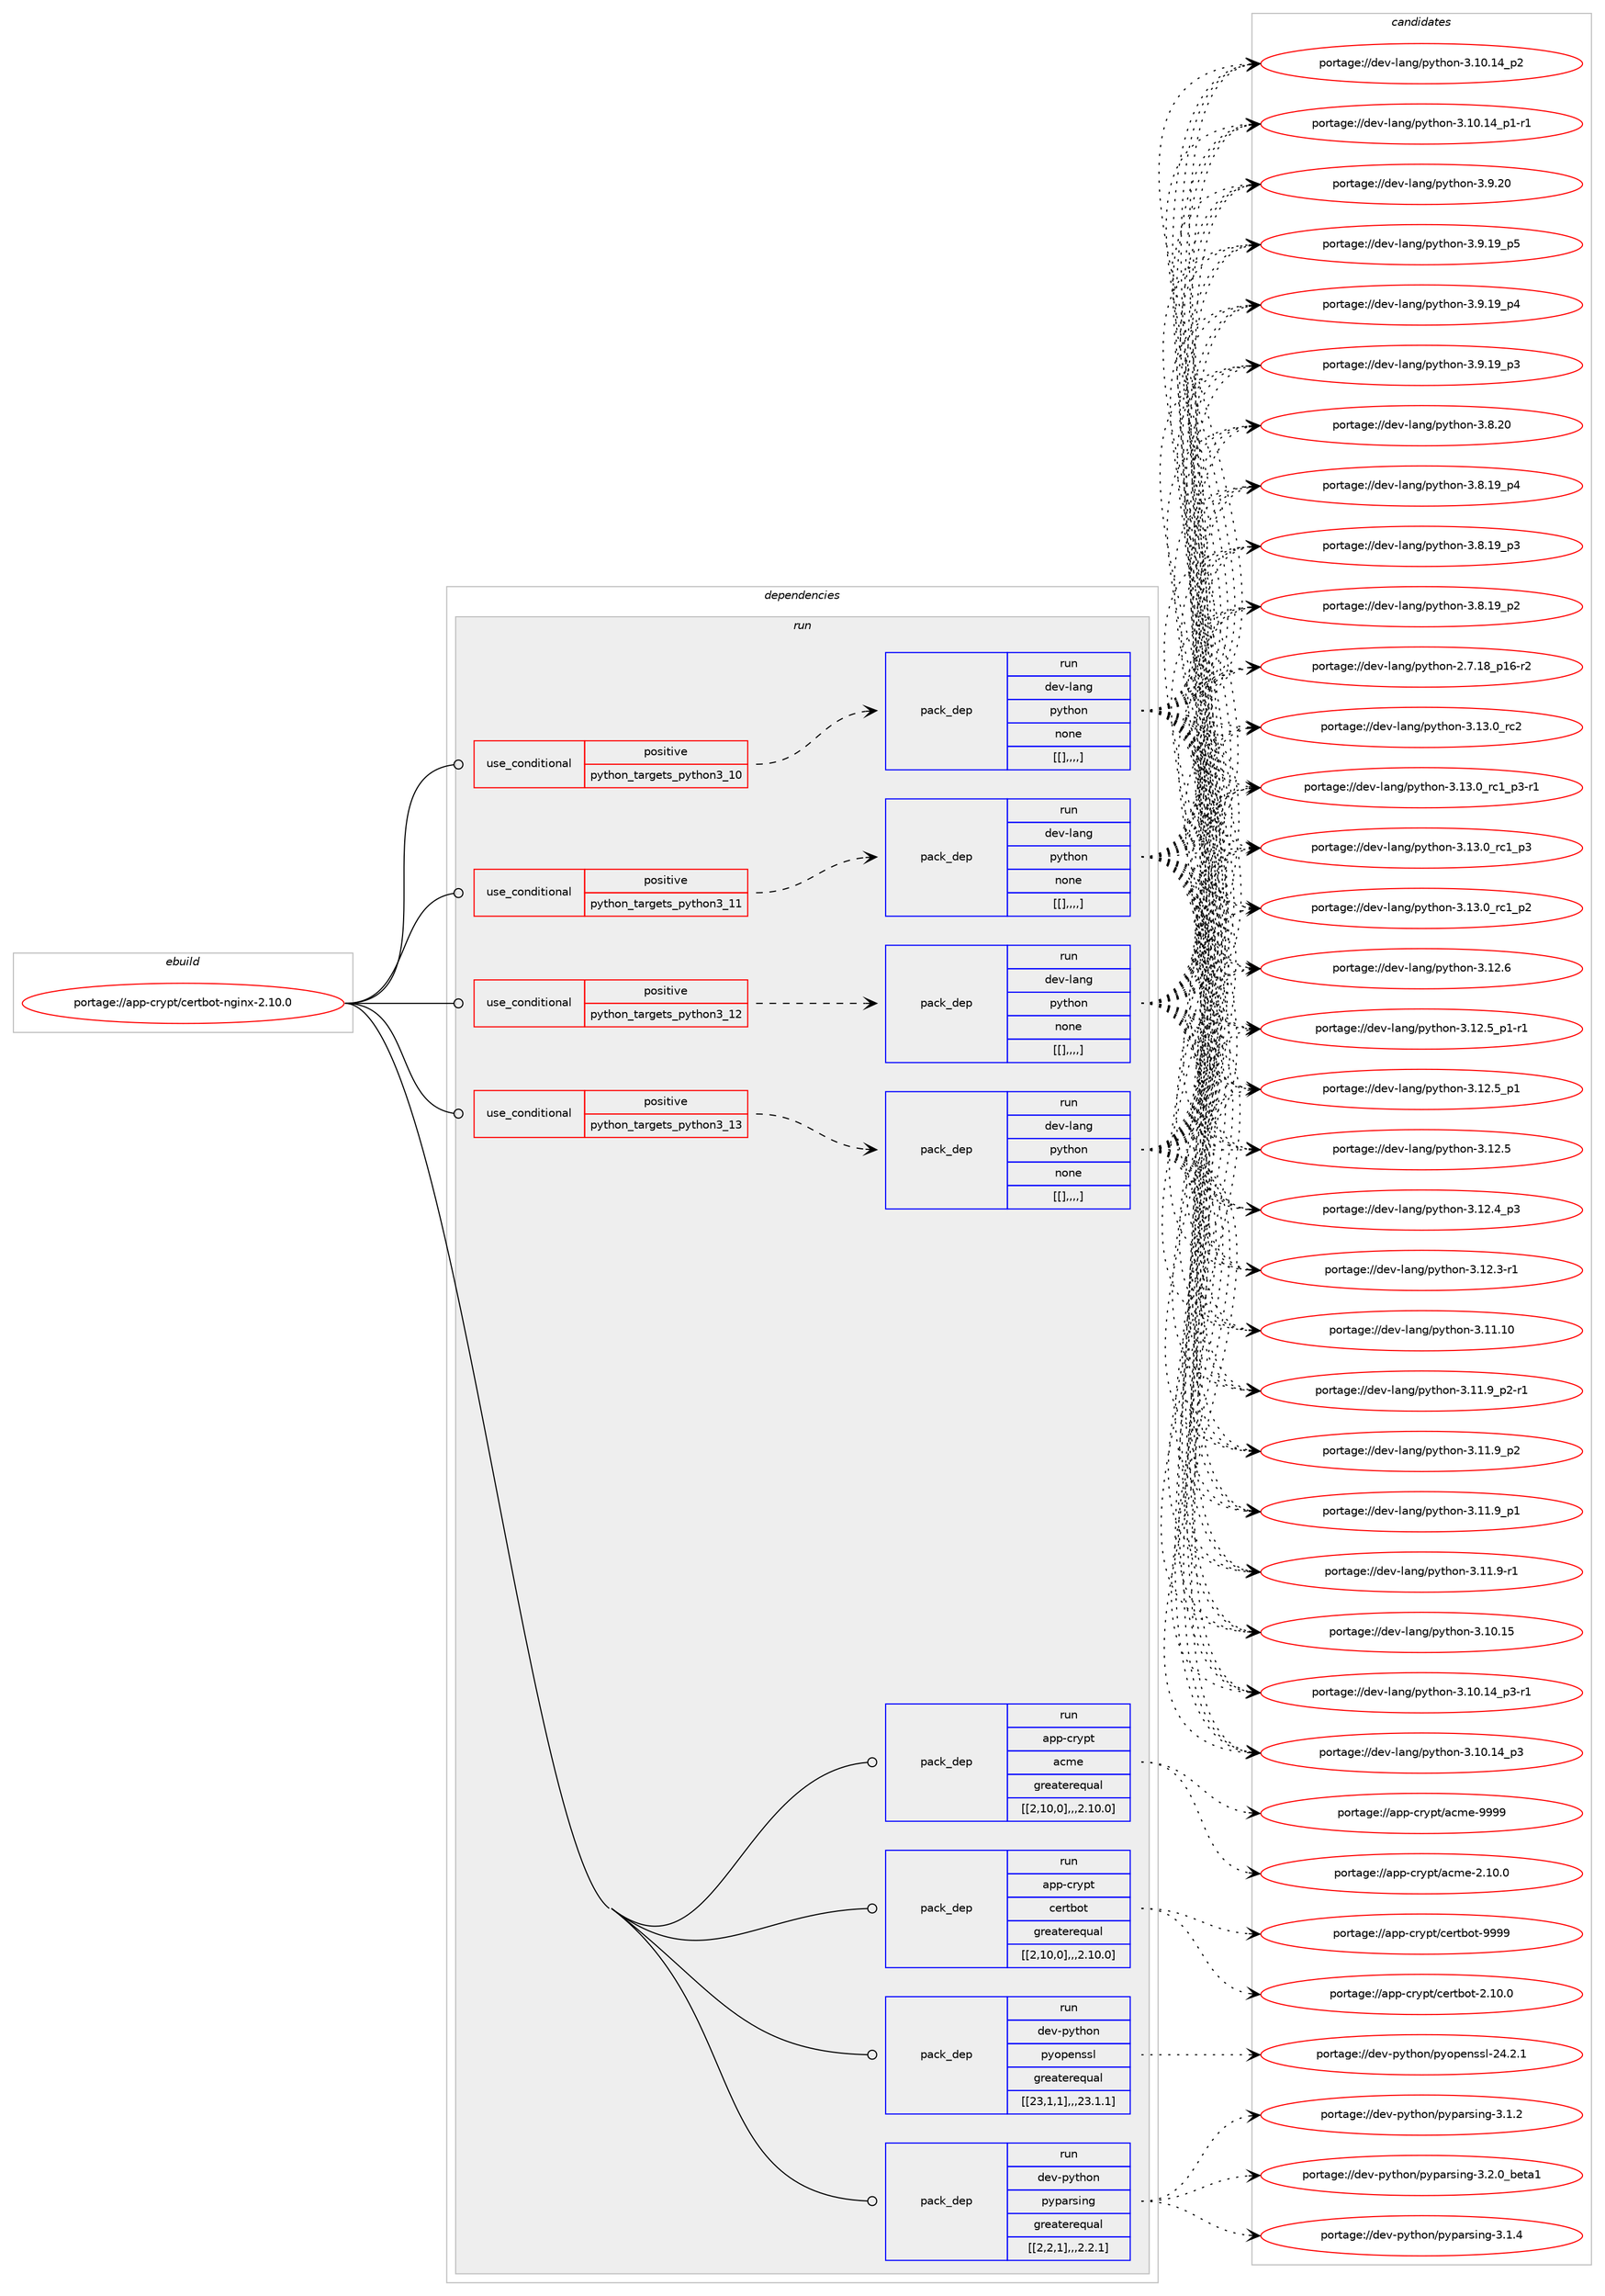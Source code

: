 digraph prolog {

# *************
# Graph options
# *************

newrank=true;
concentrate=true;
compound=true;
graph [rankdir=LR,fontname=Helvetica,fontsize=10,ranksep=1.5];#, ranksep=2.5, nodesep=0.2];
edge  [arrowhead=vee];
node  [fontname=Helvetica,fontsize=10];

# **********
# The ebuild
# **********

subgraph cluster_leftcol {
color=gray;
label=<<i>ebuild</i>>;
id [label="portage://app-crypt/certbot-nginx-2.10.0", color=red, width=4, href="../app-crypt/certbot-nginx-2.10.0.svg"];
}

# ****************
# The dependencies
# ****************

subgraph cluster_midcol {
color=gray;
label=<<i>dependencies</i>>;
subgraph cluster_compile {
fillcolor="#eeeeee";
style=filled;
label=<<i>compile</i>>;
}
subgraph cluster_compileandrun {
fillcolor="#eeeeee";
style=filled;
label=<<i>compile and run</i>>;
}
subgraph cluster_run {
fillcolor="#eeeeee";
style=filled;
label=<<i>run</i>>;
subgraph cond3519 {
dependency12865 [label=<<TABLE BORDER="0" CELLBORDER="1" CELLSPACING="0" CELLPADDING="4"><TR><TD ROWSPAN="3" CELLPADDING="10">use_conditional</TD></TR><TR><TD>positive</TD></TR><TR><TD>python_targets_python3_10</TD></TR></TABLE>>, shape=none, color=red];
subgraph pack9276 {
dependency12866 [label=<<TABLE BORDER="0" CELLBORDER="1" CELLSPACING="0" CELLPADDING="4" WIDTH="220"><TR><TD ROWSPAN="6" CELLPADDING="30">pack_dep</TD></TR><TR><TD WIDTH="110">run</TD></TR><TR><TD>dev-lang</TD></TR><TR><TD>python</TD></TR><TR><TD>none</TD></TR><TR><TD>[[],,,,]</TD></TR></TABLE>>, shape=none, color=blue];
}
dependency12865:e -> dependency12866:w [weight=20,style="dashed",arrowhead="vee"];
}
id:e -> dependency12865:w [weight=20,style="solid",arrowhead="odot"];
subgraph cond3520 {
dependency12867 [label=<<TABLE BORDER="0" CELLBORDER="1" CELLSPACING="0" CELLPADDING="4"><TR><TD ROWSPAN="3" CELLPADDING="10">use_conditional</TD></TR><TR><TD>positive</TD></TR><TR><TD>python_targets_python3_11</TD></TR></TABLE>>, shape=none, color=red];
subgraph pack9277 {
dependency12868 [label=<<TABLE BORDER="0" CELLBORDER="1" CELLSPACING="0" CELLPADDING="4" WIDTH="220"><TR><TD ROWSPAN="6" CELLPADDING="30">pack_dep</TD></TR><TR><TD WIDTH="110">run</TD></TR><TR><TD>dev-lang</TD></TR><TR><TD>python</TD></TR><TR><TD>none</TD></TR><TR><TD>[[],,,,]</TD></TR></TABLE>>, shape=none, color=blue];
}
dependency12867:e -> dependency12868:w [weight=20,style="dashed",arrowhead="vee"];
}
id:e -> dependency12867:w [weight=20,style="solid",arrowhead="odot"];
subgraph cond3521 {
dependency12869 [label=<<TABLE BORDER="0" CELLBORDER="1" CELLSPACING="0" CELLPADDING="4"><TR><TD ROWSPAN="3" CELLPADDING="10">use_conditional</TD></TR><TR><TD>positive</TD></TR><TR><TD>python_targets_python3_12</TD></TR></TABLE>>, shape=none, color=red];
subgraph pack9278 {
dependency12870 [label=<<TABLE BORDER="0" CELLBORDER="1" CELLSPACING="0" CELLPADDING="4" WIDTH="220"><TR><TD ROWSPAN="6" CELLPADDING="30">pack_dep</TD></TR><TR><TD WIDTH="110">run</TD></TR><TR><TD>dev-lang</TD></TR><TR><TD>python</TD></TR><TR><TD>none</TD></TR><TR><TD>[[],,,,]</TD></TR></TABLE>>, shape=none, color=blue];
}
dependency12869:e -> dependency12870:w [weight=20,style="dashed",arrowhead="vee"];
}
id:e -> dependency12869:w [weight=20,style="solid",arrowhead="odot"];
subgraph cond3522 {
dependency12871 [label=<<TABLE BORDER="0" CELLBORDER="1" CELLSPACING="0" CELLPADDING="4"><TR><TD ROWSPAN="3" CELLPADDING="10">use_conditional</TD></TR><TR><TD>positive</TD></TR><TR><TD>python_targets_python3_13</TD></TR></TABLE>>, shape=none, color=red];
subgraph pack9279 {
dependency12872 [label=<<TABLE BORDER="0" CELLBORDER="1" CELLSPACING="0" CELLPADDING="4" WIDTH="220"><TR><TD ROWSPAN="6" CELLPADDING="30">pack_dep</TD></TR><TR><TD WIDTH="110">run</TD></TR><TR><TD>dev-lang</TD></TR><TR><TD>python</TD></TR><TR><TD>none</TD></TR><TR><TD>[[],,,,]</TD></TR></TABLE>>, shape=none, color=blue];
}
dependency12871:e -> dependency12872:w [weight=20,style="dashed",arrowhead="vee"];
}
id:e -> dependency12871:w [weight=20,style="solid",arrowhead="odot"];
subgraph pack9280 {
dependency12873 [label=<<TABLE BORDER="0" CELLBORDER="1" CELLSPACING="0" CELLPADDING="4" WIDTH="220"><TR><TD ROWSPAN="6" CELLPADDING="30">pack_dep</TD></TR><TR><TD WIDTH="110">run</TD></TR><TR><TD>app-crypt</TD></TR><TR><TD>acme</TD></TR><TR><TD>greaterequal</TD></TR><TR><TD>[[2,10,0],,,2.10.0]</TD></TR></TABLE>>, shape=none, color=blue];
}
id:e -> dependency12873:w [weight=20,style="solid",arrowhead="odot"];
subgraph pack9281 {
dependency12874 [label=<<TABLE BORDER="0" CELLBORDER="1" CELLSPACING="0" CELLPADDING="4" WIDTH="220"><TR><TD ROWSPAN="6" CELLPADDING="30">pack_dep</TD></TR><TR><TD WIDTH="110">run</TD></TR><TR><TD>app-crypt</TD></TR><TR><TD>certbot</TD></TR><TR><TD>greaterequal</TD></TR><TR><TD>[[2,10,0],,,2.10.0]</TD></TR></TABLE>>, shape=none, color=blue];
}
id:e -> dependency12874:w [weight=20,style="solid",arrowhead="odot"];
subgraph pack9282 {
dependency12875 [label=<<TABLE BORDER="0" CELLBORDER="1" CELLSPACING="0" CELLPADDING="4" WIDTH="220"><TR><TD ROWSPAN="6" CELLPADDING="30">pack_dep</TD></TR><TR><TD WIDTH="110">run</TD></TR><TR><TD>dev-python</TD></TR><TR><TD>pyopenssl</TD></TR><TR><TD>greaterequal</TD></TR><TR><TD>[[23,1,1],,,23.1.1]</TD></TR></TABLE>>, shape=none, color=blue];
}
id:e -> dependency12875:w [weight=20,style="solid",arrowhead="odot"];
subgraph pack9283 {
dependency12876 [label=<<TABLE BORDER="0" CELLBORDER="1" CELLSPACING="0" CELLPADDING="4" WIDTH="220"><TR><TD ROWSPAN="6" CELLPADDING="30">pack_dep</TD></TR><TR><TD WIDTH="110">run</TD></TR><TR><TD>dev-python</TD></TR><TR><TD>pyparsing</TD></TR><TR><TD>greaterequal</TD></TR><TR><TD>[[2,2,1],,,2.2.1]</TD></TR></TABLE>>, shape=none, color=blue];
}
id:e -> dependency12876:w [weight=20,style="solid",arrowhead="odot"];
}
}

# **************
# The candidates
# **************

subgraph cluster_choices {
rank=same;
color=gray;
label=<<i>candidates</i>>;

subgraph choice9276 {
color=black;
nodesep=1;
choice10010111845108971101034711212111610411111045514649514648951149950 [label="portage://dev-lang/python-3.13.0_rc2", color=red, width=4,href="../dev-lang/python-3.13.0_rc2.svg"];
choice1001011184510897110103471121211161041111104551464951464895114994995112514511449 [label="portage://dev-lang/python-3.13.0_rc1_p3-r1", color=red, width=4,href="../dev-lang/python-3.13.0_rc1_p3-r1.svg"];
choice100101118451089711010347112121116104111110455146495146489511499499511251 [label="portage://dev-lang/python-3.13.0_rc1_p3", color=red, width=4,href="../dev-lang/python-3.13.0_rc1_p3.svg"];
choice100101118451089711010347112121116104111110455146495146489511499499511250 [label="portage://dev-lang/python-3.13.0_rc1_p2", color=red, width=4,href="../dev-lang/python-3.13.0_rc1_p2.svg"];
choice10010111845108971101034711212111610411111045514649504654 [label="portage://dev-lang/python-3.12.6", color=red, width=4,href="../dev-lang/python-3.12.6.svg"];
choice1001011184510897110103471121211161041111104551464950465395112494511449 [label="portage://dev-lang/python-3.12.5_p1-r1", color=red, width=4,href="../dev-lang/python-3.12.5_p1-r1.svg"];
choice100101118451089711010347112121116104111110455146495046539511249 [label="portage://dev-lang/python-3.12.5_p1", color=red, width=4,href="../dev-lang/python-3.12.5_p1.svg"];
choice10010111845108971101034711212111610411111045514649504653 [label="portage://dev-lang/python-3.12.5", color=red, width=4,href="../dev-lang/python-3.12.5.svg"];
choice100101118451089711010347112121116104111110455146495046529511251 [label="portage://dev-lang/python-3.12.4_p3", color=red, width=4,href="../dev-lang/python-3.12.4_p3.svg"];
choice100101118451089711010347112121116104111110455146495046514511449 [label="portage://dev-lang/python-3.12.3-r1", color=red, width=4,href="../dev-lang/python-3.12.3-r1.svg"];
choice1001011184510897110103471121211161041111104551464949464948 [label="portage://dev-lang/python-3.11.10", color=red, width=4,href="../dev-lang/python-3.11.10.svg"];
choice1001011184510897110103471121211161041111104551464949465795112504511449 [label="portage://dev-lang/python-3.11.9_p2-r1", color=red, width=4,href="../dev-lang/python-3.11.9_p2-r1.svg"];
choice100101118451089711010347112121116104111110455146494946579511250 [label="portage://dev-lang/python-3.11.9_p2", color=red, width=4,href="../dev-lang/python-3.11.9_p2.svg"];
choice100101118451089711010347112121116104111110455146494946579511249 [label="portage://dev-lang/python-3.11.9_p1", color=red, width=4,href="../dev-lang/python-3.11.9_p1.svg"];
choice100101118451089711010347112121116104111110455146494946574511449 [label="portage://dev-lang/python-3.11.9-r1", color=red, width=4,href="../dev-lang/python-3.11.9-r1.svg"];
choice1001011184510897110103471121211161041111104551464948464953 [label="portage://dev-lang/python-3.10.15", color=red, width=4,href="../dev-lang/python-3.10.15.svg"];
choice100101118451089711010347112121116104111110455146494846495295112514511449 [label="portage://dev-lang/python-3.10.14_p3-r1", color=red, width=4,href="../dev-lang/python-3.10.14_p3-r1.svg"];
choice10010111845108971101034711212111610411111045514649484649529511251 [label="portage://dev-lang/python-3.10.14_p3", color=red, width=4,href="../dev-lang/python-3.10.14_p3.svg"];
choice10010111845108971101034711212111610411111045514649484649529511250 [label="portage://dev-lang/python-3.10.14_p2", color=red, width=4,href="../dev-lang/python-3.10.14_p2.svg"];
choice100101118451089711010347112121116104111110455146494846495295112494511449 [label="portage://dev-lang/python-3.10.14_p1-r1", color=red, width=4,href="../dev-lang/python-3.10.14_p1-r1.svg"];
choice10010111845108971101034711212111610411111045514657465048 [label="portage://dev-lang/python-3.9.20", color=red, width=4,href="../dev-lang/python-3.9.20.svg"];
choice100101118451089711010347112121116104111110455146574649579511253 [label="portage://dev-lang/python-3.9.19_p5", color=red, width=4,href="../dev-lang/python-3.9.19_p5.svg"];
choice100101118451089711010347112121116104111110455146574649579511252 [label="portage://dev-lang/python-3.9.19_p4", color=red, width=4,href="../dev-lang/python-3.9.19_p4.svg"];
choice100101118451089711010347112121116104111110455146574649579511251 [label="portage://dev-lang/python-3.9.19_p3", color=red, width=4,href="../dev-lang/python-3.9.19_p3.svg"];
choice10010111845108971101034711212111610411111045514656465048 [label="portage://dev-lang/python-3.8.20", color=red, width=4,href="../dev-lang/python-3.8.20.svg"];
choice100101118451089711010347112121116104111110455146564649579511252 [label="portage://dev-lang/python-3.8.19_p4", color=red, width=4,href="../dev-lang/python-3.8.19_p4.svg"];
choice100101118451089711010347112121116104111110455146564649579511251 [label="portage://dev-lang/python-3.8.19_p3", color=red, width=4,href="../dev-lang/python-3.8.19_p3.svg"];
choice100101118451089711010347112121116104111110455146564649579511250 [label="portage://dev-lang/python-3.8.19_p2", color=red, width=4,href="../dev-lang/python-3.8.19_p2.svg"];
choice100101118451089711010347112121116104111110455046554649569511249544511450 [label="portage://dev-lang/python-2.7.18_p16-r2", color=red, width=4,href="../dev-lang/python-2.7.18_p16-r2.svg"];
dependency12866:e -> choice10010111845108971101034711212111610411111045514649514648951149950:w [style=dotted,weight="100"];
dependency12866:e -> choice1001011184510897110103471121211161041111104551464951464895114994995112514511449:w [style=dotted,weight="100"];
dependency12866:e -> choice100101118451089711010347112121116104111110455146495146489511499499511251:w [style=dotted,weight="100"];
dependency12866:e -> choice100101118451089711010347112121116104111110455146495146489511499499511250:w [style=dotted,weight="100"];
dependency12866:e -> choice10010111845108971101034711212111610411111045514649504654:w [style=dotted,weight="100"];
dependency12866:e -> choice1001011184510897110103471121211161041111104551464950465395112494511449:w [style=dotted,weight="100"];
dependency12866:e -> choice100101118451089711010347112121116104111110455146495046539511249:w [style=dotted,weight="100"];
dependency12866:e -> choice10010111845108971101034711212111610411111045514649504653:w [style=dotted,weight="100"];
dependency12866:e -> choice100101118451089711010347112121116104111110455146495046529511251:w [style=dotted,weight="100"];
dependency12866:e -> choice100101118451089711010347112121116104111110455146495046514511449:w [style=dotted,weight="100"];
dependency12866:e -> choice1001011184510897110103471121211161041111104551464949464948:w [style=dotted,weight="100"];
dependency12866:e -> choice1001011184510897110103471121211161041111104551464949465795112504511449:w [style=dotted,weight="100"];
dependency12866:e -> choice100101118451089711010347112121116104111110455146494946579511250:w [style=dotted,weight="100"];
dependency12866:e -> choice100101118451089711010347112121116104111110455146494946579511249:w [style=dotted,weight="100"];
dependency12866:e -> choice100101118451089711010347112121116104111110455146494946574511449:w [style=dotted,weight="100"];
dependency12866:e -> choice1001011184510897110103471121211161041111104551464948464953:w [style=dotted,weight="100"];
dependency12866:e -> choice100101118451089711010347112121116104111110455146494846495295112514511449:w [style=dotted,weight="100"];
dependency12866:e -> choice10010111845108971101034711212111610411111045514649484649529511251:w [style=dotted,weight="100"];
dependency12866:e -> choice10010111845108971101034711212111610411111045514649484649529511250:w [style=dotted,weight="100"];
dependency12866:e -> choice100101118451089711010347112121116104111110455146494846495295112494511449:w [style=dotted,weight="100"];
dependency12866:e -> choice10010111845108971101034711212111610411111045514657465048:w [style=dotted,weight="100"];
dependency12866:e -> choice100101118451089711010347112121116104111110455146574649579511253:w [style=dotted,weight="100"];
dependency12866:e -> choice100101118451089711010347112121116104111110455146574649579511252:w [style=dotted,weight="100"];
dependency12866:e -> choice100101118451089711010347112121116104111110455146574649579511251:w [style=dotted,weight="100"];
dependency12866:e -> choice10010111845108971101034711212111610411111045514656465048:w [style=dotted,weight="100"];
dependency12866:e -> choice100101118451089711010347112121116104111110455146564649579511252:w [style=dotted,weight="100"];
dependency12866:e -> choice100101118451089711010347112121116104111110455146564649579511251:w [style=dotted,weight="100"];
dependency12866:e -> choice100101118451089711010347112121116104111110455146564649579511250:w [style=dotted,weight="100"];
dependency12866:e -> choice100101118451089711010347112121116104111110455046554649569511249544511450:w [style=dotted,weight="100"];
}
subgraph choice9277 {
color=black;
nodesep=1;
choice10010111845108971101034711212111610411111045514649514648951149950 [label="portage://dev-lang/python-3.13.0_rc2", color=red, width=4,href="../dev-lang/python-3.13.0_rc2.svg"];
choice1001011184510897110103471121211161041111104551464951464895114994995112514511449 [label="portage://dev-lang/python-3.13.0_rc1_p3-r1", color=red, width=4,href="../dev-lang/python-3.13.0_rc1_p3-r1.svg"];
choice100101118451089711010347112121116104111110455146495146489511499499511251 [label="portage://dev-lang/python-3.13.0_rc1_p3", color=red, width=4,href="../dev-lang/python-3.13.0_rc1_p3.svg"];
choice100101118451089711010347112121116104111110455146495146489511499499511250 [label="portage://dev-lang/python-3.13.0_rc1_p2", color=red, width=4,href="../dev-lang/python-3.13.0_rc1_p2.svg"];
choice10010111845108971101034711212111610411111045514649504654 [label="portage://dev-lang/python-3.12.6", color=red, width=4,href="../dev-lang/python-3.12.6.svg"];
choice1001011184510897110103471121211161041111104551464950465395112494511449 [label="portage://dev-lang/python-3.12.5_p1-r1", color=red, width=4,href="../dev-lang/python-3.12.5_p1-r1.svg"];
choice100101118451089711010347112121116104111110455146495046539511249 [label="portage://dev-lang/python-3.12.5_p1", color=red, width=4,href="../dev-lang/python-3.12.5_p1.svg"];
choice10010111845108971101034711212111610411111045514649504653 [label="portage://dev-lang/python-3.12.5", color=red, width=4,href="../dev-lang/python-3.12.5.svg"];
choice100101118451089711010347112121116104111110455146495046529511251 [label="portage://dev-lang/python-3.12.4_p3", color=red, width=4,href="../dev-lang/python-3.12.4_p3.svg"];
choice100101118451089711010347112121116104111110455146495046514511449 [label="portage://dev-lang/python-3.12.3-r1", color=red, width=4,href="../dev-lang/python-3.12.3-r1.svg"];
choice1001011184510897110103471121211161041111104551464949464948 [label="portage://dev-lang/python-3.11.10", color=red, width=4,href="../dev-lang/python-3.11.10.svg"];
choice1001011184510897110103471121211161041111104551464949465795112504511449 [label="portage://dev-lang/python-3.11.9_p2-r1", color=red, width=4,href="../dev-lang/python-3.11.9_p2-r1.svg"];
choice100101118451089711010347112121116104111110455146494946579511250 [label="portage://dev-lang/python-3.11.9_p2", color=red, width=4,href="../dev-lang/python-3.11.9_p2.svg"];
choice100101118451089711010347112121116104111110455146494946579511249 [label="portage://dev-lang/python-3.11.9_p1", color=red, width=4,href="../dev-lang/python-3.11.9_p1.svg"];
choice100101118451089711010347112121116104111110455146494946574511449 [label="portage://dev-lang/python-3.11.9-r1", color=red, width=4,href="../dev-lang/python-3.11.9-r1.svg"];
choice1001011184510897110103471121211161041111104551464948464953 [label="portage://dev-lang/python-3.10.15", color=red, width=4,href="../dev-lang/python-3.10.15.svg"];
choice100101118451089711010347112121116104111110455146494846495295112514511449 [label="portage://dev-lang/python-3.10.14_p3-r1", color=red, width=4,href="../dev-lang/python-3.10.14_p3-r1.svg"];
choice10010111845108971101034711212111610411111045514649484649529511251 [label="portage://dev-lang/python-3.10.14_p3", color=red, width=4,href="../dev-lang/python-3.10.14_p3.svg"];
choice10010111845108971101034711212111610411111045514649484649529511250 [label="portage://dev-lang/python-3.10.14_p2", color=red, width=4,href="../dev-lang/python-3.10.14_p2.svg"];
choice100101118451089711010347112121116104111110455146494846495295112494511449 [label="portage://dev-lang/python-3.10.14_p1-r1", color=red, width=4,href="../dev-lang/python-3.10.14_p1-r1.svg"];
choice10010111845108971101034711212111610411111045514657465048 [label="portage://dev-lang/python-3.9.20", color=red, width=4,href="../dev-lang/python-3.9.20.svg"];
choice100101118451089711010347112121116104111110455146574649579511253 [label="portage://dev-lang/python-3.9.19_p5", color=red, width=4,href="../dev-lang/python-3.9.19_p5.svg"];
choice100101118451089711010347112121116104111110455146574649579511252 [label="portage://dev-lang/python-3.9.19_p4", color=red, width=4,href="../dev-lang/python-3.9.19_p4.svg"];
choice100101118451089711010347112121116104111110455146574649579511251 [label="portage://dev-lang/python-3.9.19_p3", color=red, width=4,href="../dev-lang/python-3.9.19_p3.svg"];
choice10010111845108971101034711212111610411111045514656465048 [label="portage://dev-lang/python-3.8.20", color=red, width=4,href="../dev-lang/python-3.8.20.svg"];
choice100101118451089711010347112121116104111110455146564649579511252 [label="portage://dev-lang/python-3.8.19_p4", color=red, width=4,href="../dev-lang/python-3.8.19_p4.svg"];
choice100101118451089711010347112121116104111110455146564649579511251 [label="portage://dev-lang/python-3.8.19_p3", color=red, width=4,href="../dev-lang/python-3.8.19_p3.svg"];
choice100101118451089711010347112121116104111110455146564649579511250 [label="portage://dev-lang/python-3.8.19_p2", color=red, width=4,href="../dev-lang/python-3.8.19_p2.svg"];
choice100101118451089711010347112121116104111110455046554649569511249544511450 [label="portage://dev-lang/python-2.7.18_p16-r2", color=red, width=4,href="../dev-lang/python-2.7.18_p16-r2.svg"];
dependency12868:e -> choice10010111845108971101034711212111610411111045514649514648951149950:w [style=dotted,weight="100"];
dependency12868:e -> choice1001011184510897110103471121211161041111104551464951464895114994995112514511449:w [style=dotted,weight="100"];
dependency12868:e -> choice100101118451089711010347112121116104111110455146495146489511499499511251:w [style=dotted,weight="100"];
dependency12868:e -> choice100101118451089711010347112121116104111110455146495146489511499499511250:w [style=dotted,weight="100"];
dependency12868:e -> choice10010111845108971101034711212111610411111045514649504654:w [style=dotted,weight="100"];
dependency12868:e -> choice1001011184510897110103471121211161041111104551464950465395112494511449:w [style=dotted,weight="100"];
dependency12868:e -> choice100101118451089711010347112121116104111110455146495046539511249:w [style=dotted,weight="100"];
dependency12868:e -> choice10010111845108971101034711212111610411111045514649504653:w [style=dotted,weight="100"];
dependency12868:e -> choice100101118451089711010347112121116104111110455146495046529511251:w [style=dotted,weight="100"];
dependency12868:e -> choice100101118451089711010347112121116104111110455146495046514511449:w [style=dotted,weight="100"];
dependency12868:e -> choice1001011184510897110103471121211161041111104551464949464948:w [style=dotted,weight="100"];
dependency12868:e -> choice1001011184510897110103471121211161041111104551464949465795112504511449:w [style=dotted,weight="100"];
dependency12868:e -> choice100101118451089711010347112121116104111110455146494946579511250:w [style=dotted,weight="100"];
dependency12868:e -> choice100101118451089711010347112121116104111110455146494946579511249:w [style=dotted,weight="100"];
dependency12868:e -> choice100101118451089711010347112121116104111110455146494946574511449:w [style=dotted,weight="100"];
dependency12868:e -> choice1001011184510897110103471121211161041111104551464948464953:w [style=dotted,weight="100"];
dependency12868:e -> choice100101118451089711010347112121116104111110455146494846495295112514511449:w [style=dotted,weight="100"];
dependency12868:e -> choice10010111845108971101034711212111610411111045514649484649529511251:w [style=dotted,weight="100"];
dependency12868:e -> choice10010111845108971101034711212111610411111045514649484649529511250:w [style=dotted,weight="100"];
dependency12868:e -> choice100101118451089711010347112121116104111110455146494846495295112494511449:w [style=dotted,weight="100"];
dependency12868:e -> choice10010111845108971101034711212111610411111045514657465048:w [style=dotted,weight="100"];
dependency12868:e -> choice100101118451089711010347112121116104111110455146574649579511253:w [style=dotted,weight="100"];
dependency12868:e -> choice100101118451089711010347112121116104111110455146574649579511252:w [style=dotted,weight="100"];
dependency12868:e -> choice100101118451089711010347112121116104111110455146574649579511251:w [style=dotted,weight="100"];
dependency12868:e -> choice10010111845108971101034711212111610411111045514656465048:w [style=dotted,weight="100"];
dependency12868:e -> choice100101118451089711010347112121116104111110455146564649579511252:w [style=dotted,weight="100"];
dependency12868:e -> choice100101118451089711010347112121116104111110455146564649579511251:w [style=dotted,weight="100"];
dependency12868:e -> choice100101118451089711010347112121116104111110455146564649579511250:w [style=dotted,weight="100"];
dependency12868:e -> choice100101118451089711010347112121116104111110455046554649569511249544511450:w [style=dotted,weight="100"];
}
subgraph choice9278 {
color=black;
nodesep=1;
choice10010111845108971101034711212111610411111045514649514648951149950 [label="portage://dev-lang/python-3.13.0_rc2", color=red, width=4,href="../dev-lang/python-3.13.0_rc2.svg"];
choice1001011184510897110103471121211161041111104551464951464895114994995112514511449 [label="portage://dev-lang/python-3.13.0_rc1_p3-r1", color=red, width=4,href="../dev-lang/python-3.13.0_rc1_p3-r1.svg"];
choice100101118451089711010347112121116104111110455146495146489511499499511251 [label="portage://dev-lang/python-3.13.0_rc1_p3", color=red, width=4,href="../dev-lang/python-3.13.0_rc1_p3.svg"];
choice100101118451089711010347112121116104111110455146495146489511499499511250 [label="portage://dev-lang/python-3.13.0_rc1_p2", color=red, width=4,href="../dev-lang/python-3.13.0_rc1_p2.svg"];
choice10010111845108971101034711212111610411111045514649504654 [label="portage://dev-lang/python-3.12.6", color=red, width=4,href="../dev-lang/python-3.12.6.svg"];
choice1001011184510897110103471121211161041111104551464950465395112494511449 [label="portage://dev-lang/python-3.12.5_p1-r1", color=red, width=4,href="../dev-lang/python-3.12.5_p1-r1.svg"];
choice100101118451089711010347112121116104111110455146495046539511249 [label="portage://dev-lang/python-3.12.5_p1", color=red, width=4,href="../dev-lang/python-3.12.5_p1.svg"];
choice10010111845108971101034711212111610411111045514649504653 [label="portage://dev-lang/python-3.12.5", color=red, width=4,href="../dev-lang/python-3.12.5.svg"];
choice100101118451089711010347112121116104111110455146495046529511251 [label="portage://dev-lang/python-3.12.4_p3", color=red, width=4,href="../dev-lang/python-3.12.4_p3.svg"];
choice100101118451089711010347112121116104111110455146495046514511449 [label="portage://dev-lang/python-3.12.3-r1", color=red, width=4,href="../dev-lang/python-3.12.3-r1.svg"];
choice1001011184510897110103471121211161041111104551464949464948 [label="portage://dev-lang/python-3.11.10", color=red, width=4,href="../dev-lang/python-3.11.10.svg"];
choice1001011184510897110103471121211161041111104551464949465795112504511449 [label="portage://dev-lang/python-3.11.9_p2-r1", color=red, width=4,href="../dev-lang/python-3.11.9_p2-r1.svg"];
choice100101118451089711010347112121116104111110455146494946579511250 [label="portage://dev-lang/python-3.11.9_p2", color=red, width=4,href="../dev-lang/python-3.11.9_p2.svg"];
choice100101118451089711010347112121116104111110455146494946579511249 [label="portage://dev-lang/python-3.11.9_p1", color=red, width=4,href="../dev-lang/python-3.11.9_p1.svg"];
choice100101118451089711010347112121116104111110455146494946574511449 [label="portage://dev-lang/python-3.11.9-r1", color=red, width=4,href="../dev-lang/python-3.11.9-r1.svg"];
choice1001011184510897110103471121211161041111104551464948464953 [label="portage://dev-lang/python-3.10.15", color=red, width=4,href="../dev-lang/python-3.10.15.svg"];
choice100101118451089711010347112121116104111110455146494846495295112514511449 [label="portage://dev-lang/python-3.10.14_p3-r1", color=red, width=4,href="../dev-lang/python-3.10.14_p3-r1.svg"];
choice10010111845108971101034711212111610411111045514649484649529511251 [label="portage://dev-lang/python-3.10.14_p3", color=red, width=4,href="../dev-lang/python-3.10.14_p3.svg"];
choice10010111845108971101034711212111610411111045514649484649529511250 [label="portage://dev-lang/python-3.10.14_p2", color=red, width=4,href="../dev-lang/python-3.10.14_p2.svg"];
choice100101118451089711010347112121116104111110455146494846495295112494511449 [label="portage://dev-lang/python-3.10.14_p1-r1", color=red, width=4,href="../dev-lang/python-3.10.14_p1-r1.svg"];
choice10010111845108971101034711212111610411111045514657465048 [label="portage://dev-lang/python-3.9.20", color=red, width=4,href="../dev-lang/python-3.9.20.svg"];
choice100101118451089711010347112121116104111110455146574649579511253 [label="portage://dev-lang/python-3.9.19_p5", color=red, width=4,href="../dev-lang/python-3.9.19_p5.svg"];
choice100101118451089711010347112121116104111110455146574649579511252 [label="portage://dev-lang/python-3.9.19_p4", color=red, width=4,href="../dev-lang/python-3.9.19_p4.svg"];
choice100101118451089711010347112121116104111110455146574649579511251 [label="portage://dev-lang/python-3.9.19_p3", color=red, width=4,href="../dev-lang/python-3.9.19_p3.svg"];
choice10010111845108971101034711212111610411111045514656465048 [label="portage://dev-lang/python-3.8.20", color=red, width=4,href="../dev-lang/python-3.8.20.svg"];
choice100101118451089711010347112121116104111110455146564649579511252 [label="portage://dev-lang/python-3.8.19_p4", color=red, width=4,href="../dev-lang/python-3.8.19_p4.svg"];
choice100101118451089711010347112121116104111110455146564649579511251 [label="portage://dev-lang/python-3.8.19_p3", color=red, width=4,href="../dev-lang/python-3.8.19_p3.svg"];
choice100101118451089711010347112121116104111110455146564649579511250 [label="portage://dev-lang/python-3.8.19_p2", color=red, width=4,href="../dev-lang/python-3.8.19_p2.svg"];
choice100101118451089711010347112121116104111110455046554649569511249544511450 [label="portage://dev-lang/python-2.7.18_p16-r2", color=red, width=4,href="../dev-lang/python-2.7.18_p16-r2.svg"];
dependency12870:e -> choice10010111845108971101034711212111610411111045514649514648951149950:w [style=dotted,weight="100"];
dependency12870:e -> choice1001011184510897110103471121211161041111104551464951464895114994995112514511449:w [style=dotted,weight="100"];
dependency12870:e -> choice100101118451089711010347112121116104111110455146495146489511499499511251:w [style=dotted,weight="100"];
dependency12870:e -> choice100101118451089711010347112121116104111110455146495146489511499499511250:w [style=dotted,weight="100"];
dependency12870:e -> choice10010111845108971101034711212111610411111045514649504654:w [style=dotted,weight="100"];
dependency12870:e -> choice1001011184510897110103471121211161041111104551464950465395112494511449:w [style=dotted,weight="100"];
dependency12870:e -> choice100101118451089711010347112121116104111110455146495046539511249:w [style=dotted,weight="100"];
dependency12870:e -> choice10010111845108971101034711212111610411111045514649504653:w [style=dotted,weight="100"];
dependency12870:e -> choice100101118451089711010347112121116104111110455146495046529511251:w [style=dotted,weight="100"];
dependency12870:e -> choice100101118451089711010347112121116104111110455146495046514511449:w [style=dotted,weight="100"];
dependency12870:e -> choice1001011184510897110103471121211161041111104551464949464948:w [style=dotted,weight="100"];
dependency12870:e -> choice1001011184510897110103471121211161041111104551464949465795112504511449:w [style=dotted,weight="100"];
dependency12870:e -> choice100101118451089711010347112121116104111110455146494946579511250:w [style=dotted,weight="100"];
dependency12870:e -> choice100101118451089711010347112121116104111110455146494946579511249:w [style=dotted,weight="100"];
dependency12870:e -> choice100101118451089711010347112121116104111110455146494946574511449:w [style=dotted,weight="100"];
dependency12870:e -> choice1001011184510897110103471121211161041111104551464948464953:w [style=dotted,weight="100"];
dependency12870:e -> choice100101118451089711010347112121116104111110455146494846495295112514511449:w [style=dotted,weight="100"];
dependency12870:e -> choice10010111845108971101034711212111610411111045514649484649529511251:w [style=dotted,weight="100"];
dependency12870:e -> choice10010111845108971101034711212111610411111045514649484649529511250:w [style=dotted,weight="100"];
dependency12870:e -> choice100101118451089711010347112121116104111110455146494846495295112494511449:w [style=dotted,weight="100"];
dependency12870:e -> choice10010111845108971101034711212111610411111045514657465048:w [style=dotted,weight="100"];
dependency12870:e -> choice100101118451089711010347112121116104111110455146574649579511253:w [style=dotted,weight="100"];
dependency12870:e -> choice100101118451089711010347112121116104111110455146574649579511252:w [style=dotted,weight="100"];
dependency12870:e -> choice100101118451089711010347112121116104111110455146574649579511251:w [style=dotted,weight="100"];
dependency12870:e -> choice10010111845108971101034711212111610411111045514656465048:w [style=dotted,weight="100"];
dependency12870:e -> choice100101118451089711010347112121116104111110455146564649579511252:w [style=dotted,weight="100"];
dependency12870:e -> choice100101118451089711010347112121116104111110455146564649579511251:w [style=dotted,weight="100"];
dependency12870:e -> choice100101118451089711010347112121116104111110455146564649579511250:w [style=dotted,weight="100"];
dependency12870:e -> choice100101118451089711010347112121116104111110455046554649569511249544511450:w [style=dotted,weight="100"];
}
subgraph choice9279 {
color=black;
nodesep=1;
choice10010111845108971101034711212111610411111045514649514648951149950 [label="portage://dev-lang/python-3.13.0_rc2", color=red, width=4,href="../dev-lang/python-3.13.0_rc2.svg"];
choice1001011184510897110103471121211161041111104551464951464895114994995112514511449 [label="portage://dev-lang/python-3.13.0_rc1_p3-r1", color=red, width=4,href="../dev-lang/python-3.13.0_rc1_p3-r1.svg"];
choice100101118451089711010347112121116104111110455146495146489511499499511251 [label="portage://dev-lang/python-3.13.0_rc1_p3", color=red, width=4,href="../dev-lang/python-3.13.0_rc1_p3.svg"];
choice100101118451089711010347112121116104111110455146495146489511499499511250 [label="portage://dev-lang/python-3.13.0_rc1_p2", color=red, width=4,href="../dev-lang/python-3.13.0_rc1_p2.svg"];
choice10010111845108971101034711212111610411111045514649504654 [label="portage://dev-lang/python-3.12.6", color=red, width=4,href="../dev-lang/python-3.12.6.svg"];
choice1001011184510897110103471121211161041111104551464950465395112494511449 [label="portage://dev-lang/python-3.12.5_p1-r1", color=red, width=4,href="../dev-lang/python-3.12.5_p1-r1.svg"];
choice100101118451089711010347112121116104111110455146495046539511249 [label="portage://dev-lang/python-3.12.5_p1", color=red, width=4,href="../dev-lang/python-3.12.5_p1.svg"];
choice10010111845108971101034711212111610411111045514649504653 [label="portage://dev-lang/python-3.12.5", color=red, width=4,href="../dev-lang/python-3.12.5.svg"];
choice100101118451089711010347112121116104111110455146495046529511251 [label="portage://dev-lang/python-3.12.4_p3", color=red, width=4,href="../dev-lang/python-3.12.4_p3.svg"];
choice100101118451089711010347112121116104111110455146495046514511449 [label="portage://dev-lang/python-3.12.3-r1", color=red, width=4,href="../dev-lang/python-3.12.3-r1.svg"];
choice1001011184510897110103471121211161041111104551464949464948 [label="portage://dev-lang/python-3.11.10", color=red, width=4,href="../dev-lang/python-3.11.10.svg"];
choice1001011184510897110103471121211161041111104551464949465795112504511449 [label="portage://dev-lang/python-3.11.9_p2-r1", color=red, width=4,href="../dev-lang/python-3.11.9_p2-r1.svg"];
choice100101118451089711010347112121116104111110455146494946579511250 [label="portage://dev-lang/python-3.11.9_p2", color=red, width=4,href="../dev-lang/python-3.11.9_p2.svg"];
choice100101118451089711010347112121116104111110455146494946579511249 [label="portage://dev-lang/python-3.11.9_p1", color=red, width=4,href="../dev-lang/python-3.11.9_p1.svg"];
choice100101118451089711010347112121116104111110455146494946574511449 [label="portage://dev-lang/python-3.11.9-r1", color=red, width=4,href="../dev-lang/python-3.11.9-r1.svg"];
choice1001011184510897110103471121211161041111104551464948464953 [label="portage://dev-lang/python-3.10.15", color=red, width=4,href="../dev-lang/python-3.10.15.svg"];
choice100101118451089711010347112121116104111110455146494846495295112514511449 [label="portage://dev-lang/python-3.10.14_p3-r1", color=red, width=4,href="../dev-lang/python-3.10.14_p3-r1.svg"];
choice10010111845108971101034711212111610411111045514649484649529511251 [label="portage://dev-lang/python-3.10.14_p3", color=red, width=4,href="../dev-lang/python-3.10.14_p3.svg"];
choice10010111845108971101034711212111610411111045514649484649529511250 [label="portage://dev-lang/python-3.10.14_p2", color=red, width=4,href="../dev-lang/python-3.10.14_p2.svg"];
choice100101118451089711010347112121116104111110455146494846495295112494511449 [label="portage://dev-lang/python-3.10.14_p1-r1", color=red, width=4,href="../dev-lang/python-3.10.14_p1-r1.svg"];
choice10010111845108971101034711212111610411111045514657465048 [label="portage://dev-lang/python-3.9.20", color=red, width=4,href="../dev-lang/python-3.9.20.svg"];
choice100101118451089711010347112121116104111110455146574649579511253 [label="portage://dev-lang/python-3.9.19_p5", color=red, width=4,href="../dev-lang/python-3.9.19_p5.svg"];
choice100101118451089711010347112121116104111110455146574649579511252 [label="portage://dev-lang/python-3.9.19_p4", color=red, width=4,href="../dev-lang/python-3.9.19_p4.svg"];
choice100101118451089711010347112121116104111110455146574649579511251 [label="portage://dev-lang/python-3.9.19_p3", color=red, width=4,href="../dev-lang/python-3.9.19_p3.svg"];
choice10010111845108971101034711212111610411111045514656465048 [label="portage://dev-lang/python-3.8.20", color=red, width=4,href="../dev-lang/python-3.8.20.svg"];
choice100101118451089711010347112121116104111110455146564649579511252 [label="portage://dev-lang/python-3.8.19_p4", color=red, width=4,href="../dev-lang/python-3.8.19_p4.svg"];
choice100101118451089711010347112121116104111110455146564649579511251 [label="portage://dev-lang/python-3.8.19_p3", color=red, width=4,href="../dev-lang/python-3.8.19_p3.svg"];
choice100101118451089711010347112121116104111110455146564649579511250 [label="portage://dev-lang/python-3.8.19_p2", color=red, width=4,href="../dev-lang/python-3.8.19_p2.svg"];
choice100101118451089711010347112121116104111110455046554649569511249544511450 [label="portage://dev-lang/python-2.7.18_p16-r2", color=red, width=4,href="../dev-lang/python-2.7.18_p16-r2.svg"];
dependency12872:e -> choice10010111845108971101034711212111610411111045514649514648951149950:w [style=dotted,weight="100"];
dependency12872:e -> choice1001011184510897110103471121211161041111104551464951464895114994995112514511449:w [style=dotted,weight="100"];
dependency12872:e -> choice100101118451089711010347112121116104111110455146495146489511499499511251:w [style=dotted,weight="100"];
dependency12872:e -> choice100101118451089711010347112121116104111110455146495146489511499499511250:w [style=dotted,weight="100"];
dependency12872:e -> choice10010111845108971101034711212111610411111045514649504654:w [style=dotted,weight="100"];
dependency12872:e -> choice1001011184510897110103471121211161041111104551464950465395112494511449:w [style=dotted,weight="100"];
dependency12872:e -> choice100101118451089711010347112121116104111110455146495046539511249:w [style=dotted,weight="100"];
dependency12872:e -> choice10010111845108971101034711212111610411111045514649504653:w [style=dotted,weight="100"];
dependency12872:e -> choice100101118451089711010347112121116104111110455146495046529511251:w [style=dotted,weight="100"];
dependency12872:e -> choice100101118451089711010347112121116104111110455146495046514511449:w [style=dotted,weight="100"];
dependency12872:e -> choice1001011184510897110103471121211161041111104551464949464948:w [style=dotted,weight="100"];
dependency12872:e -> choice1001011184510897110103471121211161041111104551464949465795112504511449:w [style=dotted,weight="100"];
dependency12872:e -> choice100101118451089711010347112121116104111110455146494946579511250:w [style=dotted,weight="100"];
dependency12872:e -> choice100101118451089711010347112121116104111110455146494946579511249:w [style=dotted,weight="100"];
dependency12872:e -> choice100101118451089711010347112121116104111110455146494946574511449:w [style=dotted,weight="100"];
dependency12872:e -> choice1001011184510897110103471121211161041111104551464948464953:w [style=dotted,weight="100"];
dependency12872:e -> choice100101118451089711010347112121116104111110455146494846495295112514511449:w [style=dotted,weight="100"];
dependency12872:e -> choice10010111845108971101034711212111610411111045514649484649529511251:w [style=dotted,weight="100"];
dependency12872:e -> choice10010111845108971101034711212111610411111045514649484649529511250:w [style=dotted,weight="100"];
dependency12872:e -> choice100101118451089711010347112121116104111110455146494846495295112494511449:w [style=dotted,weight="100"];
dependency12872:e -> choice10010111845108971101034711212111610411111045514657465048:w [style=dotted,weight="100"];
dependency12872:e -> choice100101118451089711010347112121116104111110455146574649579511253:w [style=dotted,weight="100"];
dependency12872:e -> choice100101118451089711010347112121116104111110455146574649579511252:w [style=dotted,weight="100"];
dependency12872:e -> choice100101118451089711010347112121116104111110455146574649579511251:w [style=dotted,weight="100"];
dependency12872:e -> choice10010111845108971101034711212111610411111045514656465048:w [style=dotted,weight="100"];
dependency12872:e -> choice100101118451089711010347112121116104111110455146564649579511252:w [style=dotted,weight="100"];
dependency12872:e -> choice100101118451089711010347112121116104111110455146564649579511251:w [style=dotted,weight="100"];
dependency12872:e -> choice100101118451089711010347112121116104111110455146564649579511250:w [style=dotted,weight="100"];
dependency12872:e -> choice100101118451089711010347112121116104111110455046554649569511249544511450:w [style=dotted,weight="100"];
}
subgraph choice9280 {
color=black;
nodesep=1;
choice9711211245991141211121164797991091014557575757 [label="portage://app-crypt/acme-9999", color=red, width=4,href="../app-crypt/acme-9999.svg"];
choice97112112459911412111211647979910910145504649484648 [label="portage://app-crypt/acme-2.10.0", color=red, width=4,href="../app-crypt/acme-2.10.0.svg"];
dependency12873:e -> choice9711211245991141211121164797991091014557575757:w [style=dotted,weight="100"];
dependency12873:e -> choice97112112459911412111211647979910910145504649484648:w [style=dotted,weight="100"];
}
subgraph choice9281 {
color=black;
nodesep=1;
choice9711211245991141211121164799101114116981111164557575757 [label="portage://app-crypt/certbot-9999", color=red, width=4,href="../app-crypt/certbot-9999.svg"];
choice97112112459911412111211647991011141169811111645504649484648 [label="portage://app-crypt/certbot-2.10.0", color=red, width=4,href="../app-crypt/certbot-2.10.0.svg"];
dependency12874:e -> choice9711211245991141211121164799101114116981111164557575757:w [style=dotted,weight="100"];
dependency12874:e -> choice97112112459911412111211647991011141169811111645504649484648:w [style=dotted,weight="100"];
}
subgraph choice9282 {
color=black;
nodesep=1;
choice100101118451121211161041111104711212111111210111011511510845505246504649 [label="portage://dev-python/pyopenssl-24.2.1", color=red, width=4,href="../dev-python/pyopenssl-24.2.1.svg"];
dependency12875:e -> choice100101118451121211161041111104711212111111210111011511510845505246504649:w [style=dotted,weight="100"];
}
subgraph choice9283 {
color=black;
nodesep=1;
choice10010111845112121116104111110471121211129711411510511010345514650464895981011169749 [label="portage://dev-python/pyparsing-3.2.0_beta1", color=red, width=4,href="../dev-python/pyparsing-3.2.0_beta1.svg"];
choice100101118451121211161041111104711212111297114115105110103455146494652 [label="portage://dev-python/pyparsing-3.1.4", color=red, width=4,href="../dev-python/pyparsing-3.1.4.svg"];
choice100101118451121211161041111104711212111297114115105110103455146494650 [label="portage://dev-python/pyparsing-3.1.2", color=red, width=4,href="../dev-python/pyparsing-3.1.2.svg"];
dependency12876:e -> choice10010111845112121116104111110471121211129711411510511010345514650464895981011169749:w [style=dotted,weight="100"];
dependency12876:e -> choice100101118451121211161041111104711212111297114115105110103455146494652:w [style=dotted,weight="100"];
dependency12876:e -> choice100101118451121211161041111104711212111297114115105110103455146494650:w [style=dotted,weight="100"];
}
}

}
